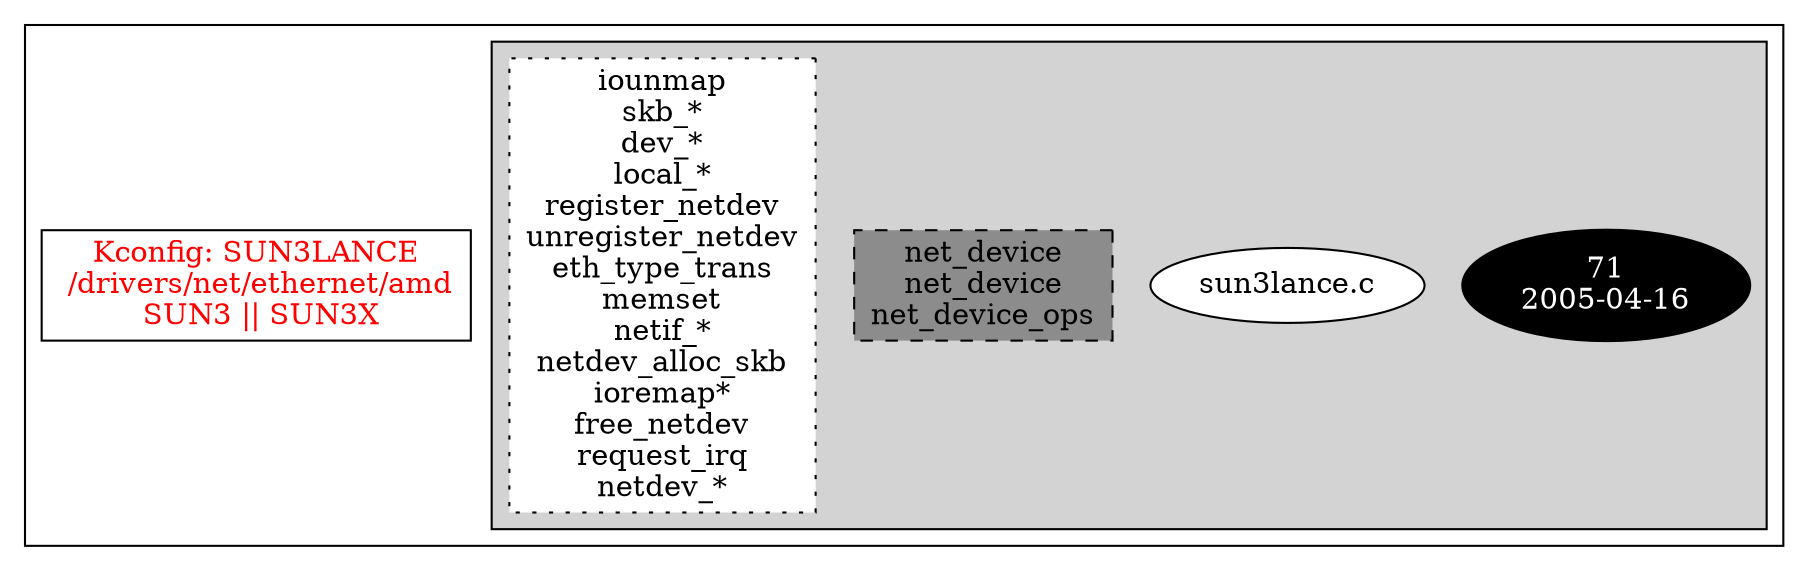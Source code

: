 digraph Driver {
	ranksep=2;
	splines=ortho;
	//Symbol: SUN3LANCE
	subgraph "cluster_SUN3LANCE"{
		subgraph "cluster_sun3lance.c" {
			style=filled
			"commit_sun3lance.c" [style=filled, fillcolor=black, fontcolor=white, label="71\n2005-04-16"];
			"sun3lance.c" [style=filled, fillcolor=white, fontcolor=black, label="sun3lance.c\n"];
			"structs-sun3lance.c" [style="filled,dashed" shape=box, fillcolor=grey55, fontcolor=black, label="net_device\nnet_device\nnet_device_ops\n"];
			"funccall0-sun3lance.c" [style="filled,dotted" shape=box, fillcolor=white, fontcolor=black, label="iounmap\nskb_*\ndev_*\nlocal_*\nregister_netdev\nunregister_netdev\neth_type_trans\nmemset\nnetif_*\nnetdev_alloc_skb\nioremap*\nfree_netdev\nrequest_irq\nnetdev_*\n"];
		}
		"K:SUN3LANCE" [label="Kconfig: SUN3LANCE\n /drivers/net/ethernet/amd\n  SUN3 || SUN3X ", shape=box, fontcolor=red];
	}
}
